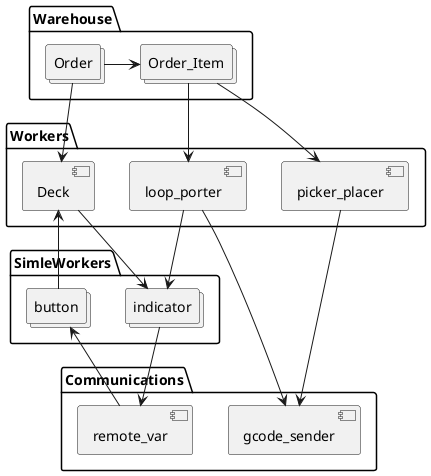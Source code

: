 @startuml
allowmixing

folder Warehouse{
    collections Order
    collections Order_Item
    Order -> Order_Item
}

folder Workers{
    component loop_porter
    component Deck
    component picker_placer

}
Order --> Deck
Order_Item --> loop_porter
Order_Item -->picker_placer

folder SimleWorkers{
    collections indicator
    collections button

}
loop_porter --> indicator
Deck --> indicator
Deck <-- button


folder Communications{
    component gcode_sender
    component remote_var
}
loop_porter ---> gcode_sender
picker_placer ---> gcode_sender
indicator --> remote_var
button <-- remote_var

@enduml